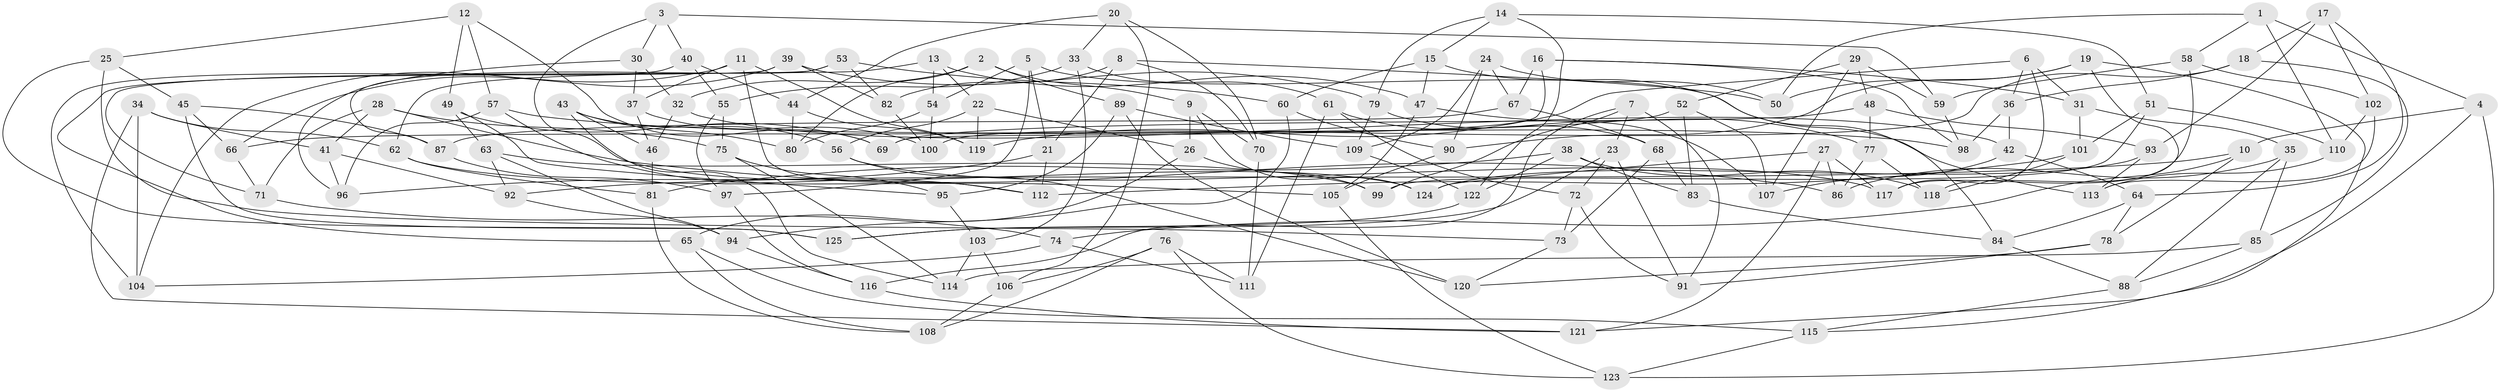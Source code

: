 // Generated by graph-tools (version 1.1) at 2025/11/02/27/25 16:11:42]
// undirected, 125 vertices, 250 edges
graph export_dot {
graph [start="1"]
  node [color=gray90,style=filled];
  1;
  2;
  3;
  4;
  5;
  6;
  7;
  8;
  9;
  10;
  11;
  12;
  13;
  14;
  15;
  16;
  17;
  18;
  19;
  20;
  21;
  22;
  23;
  24;
  25;
  26;
  27;
  28;
  29;
  30;
  31;
  32;
  33;
  34;
  35;
  36;
  37;
  38;
  39;
  40;
  41;
  42;
  43;
  44;
  45;
  46;
  47;
  48;
  49;
  50;
  51;
  52;
  53;
  54;
  55;
  56;
  57;
  58;
  59;
  60;
  61;
  62;
  63;
  64;
  65;
  66;
  67;
  68;
  69;
  70;
  71;
  72;
  73;
  74;
  75;
  76;
  77;
  78;
  79;
  80;
  81;
  82;
  83;
  84;
  85;
  86;
  87;
  88;
  89;
  90;
  91;
  92;
  93;
  94;
  95;
  96;
  97;
  98;
  99;
  100;
  101;
  102;
  103;
  104;
  105;
  106;
  107;
  108;
  109;
  110;
  111;
  112;
  113;
  114;
  115;
  116;
  117;
  118;
  119;
  120;
  121;
  122;
  123;
  124;
  125;
  1 -- 50;
  1 -- 4;
  1 -- 110;
  1 -- 58;
  2 -- 80;
  2 -- 32;
  2 -- 89;
  2 -- 9;
  3 -- 30;
  3 -- 40;
  3 -- 59;
  3 -- 124;
  4 -- 10;
  4 -- 121;
  4 -- 123;
  5 -- 97;
  5 -- 21;
  5 -- 113;
  5 -- 54;
  6 -- 36;
  6 -- 119;
  6 -- 117;
  6 -- 31;
  7 -- 116;
  7 -- 23;
  7 -- 91;
  7 -- 99;
  8 -- 21;
  8 -- 70;
  8 -- 50;
  8 -- 82;
  9 -- 26;
  9 -- 70;
  9 -- 124;
  10 -- 74;
  10 -- 78;
  10 -- 92;
  11 -- 37;
  11 -- 119;
  11 -- 104;
  11 -- 112;
  12 -- 25;
  12 -- 69;
  12 -- 57;
  12 -- 49;
  13 -- 62;
  13 -- 22;
  13 -- 54;
  13 -- 47;
  14 -- 51;
  14 -- 122;
  14 -- 15;
  14 -- 79;
  15 -- 47;
  15 -- 84;
  15 -- 60;
  16 -- 69;
  16 -- 31;
  16 -- 67;
  16 -- 98;
  17 -- 93;
  17 -- 64;
  17 -- 18;
  17 -- 102;
  18 -- 85;
  18 -- 36;
  18 -- 100;
  19 -- 115;
  19 -- 90;
  19 -- 118;
  19 -- 50;
  20 -- 44;
  20 -- 70;
  20 -- 106;
  20 -- 33;
  21 -- 96;
  21 -- 112;
  22 -- 119;
  22 -- 26;
  22 -- 56;
  23 -- 91;
  23 -- 72;
  23 -- 125;
  24 -- 50;
  24 -- 67;
  24 -- 109;
  24 -- 90;
  25 -- 73;
  25 -- 125;
  25 -- 45;
  26 -- 65;
  26 -- 99;
  27 -- 117;
  27 -- 121;
  27 -- 124;
  27 -- 86;
  28 -- 86;
  28 -- 71;
  28 -- 75;
  28 -- 41;
  29 -- 59;
  29 -- 48;
  29 -- 107;
  29 -- 52;
  30 -- 37;
  30 -- 96;
  30 -- 32;
  31 -- 101;
  31 -- 35;
  32 -- 42;
  32 -- 46;
  33 -- 61;
  33 -- 55;
  33 -- 103;
  34 -- 121;
  34 -- 62;
  34 -- 41;
  34 -- 104;
  35 -- 88;
  35 -- 86;
  35 -- 85;
  36 -- 98;
  36 -- 42;
  37 -- 46;
  37 -- 100;
  38 -- 122;
  38 -- 83;
  38 -- 81;
  38 -- 118;
  39 -- 79;
  39 -- 66;
  39 -- 82;
  39 -- 65;
  40 -- 55;
  40 -- 104;
  40 -- 44;
  41 -- 96;
  41 -- 92;
  42 -- 64;
  42 -- 107;
  43 -- 46;
  43 -- 114;
  43 -- 56;
  43 -- 80;
  44 -- 80;
  44 -- 119;
  45 -- 125;
  45 -- 87;
  45 -- 66;
  46 -- 81;
  47 -- 77;
  47 -- 105;
  48 -- 69;
  48 -- 77;
  48 -- 93;
  49 -- 95;
  49 -- 63;
  49 -- 69;
  51 -- 101;
  51 -- 110;
  51 -- 99;
  52 -- 107;
  52 -- 66;
  52 -- 83;
  53 -- 71;
  53 -- 87;
  53 -- 82;
  53 -- 60;
  54 -- 80;
  54 -- 100;
  55 -- 75;
  55 -- 97;
  56 -- 120;
  56 -- 117;
  57 -- 96;
  57 -- 98;
  57 -- 112;
  58 -- 59;
  58 -- 117;
  58 -- 102;
  59 -- 98;
  60 -- 94;
  60 -- 90;
  61 -- 72;
  61 -- 111;
  61 -- 68;
  62 -- 81;
  62 -- 105;
  63 -- 92;
  63 -- 99;
  63 -- 94;
  64 -- 78;
  64 -- 84;
  65 -- 115;
  65 -- 108;
  66 -- 71;
  67 -- 68;
  67 -- 87;
  68 -- 83;
  68 -- 73;
  70 -- 111;
  71 -- 74;
  72 -- 91;
  72 -- 73;
  73 -- 120;
  74 -- 104;
  74 -- 111;
  75 -- 95;
  75 -- 114;
  76 -- 123;
  76 -- 106;
  76 -- 108;
  76 -- 111;
  77 -- 86;
  77 -- 118;
  78 -- 91;
  78 -- 120;
  79 -- 107;
  79 -- 109;
  81 -- 108;
  82 -- 100;
  83 -- 84;
  84 -- 88;
  85 -- 114;
  85 -- 88;
  87 -- 97;
  88 -- 115;
  89 -- 120;
  89 -- 109;
  89 -- 95;
  90 -- 105;
  92 -- 94;
  93 -- 113;
  93 -- 124;
  94 -- 116;
  95 -- 103;
  97 -- 116;
  101 -- 118;
  101 -- 112;
  102 -- 113;
  102 -- 110;
  103 -- 114;
  103 -- 106;
  105 -- 123;
  106 -- 108;
  109 -- 122;
  110 -- 113;
  115 -- 123;
  116 -- 121;
  122 -- 125;
}
